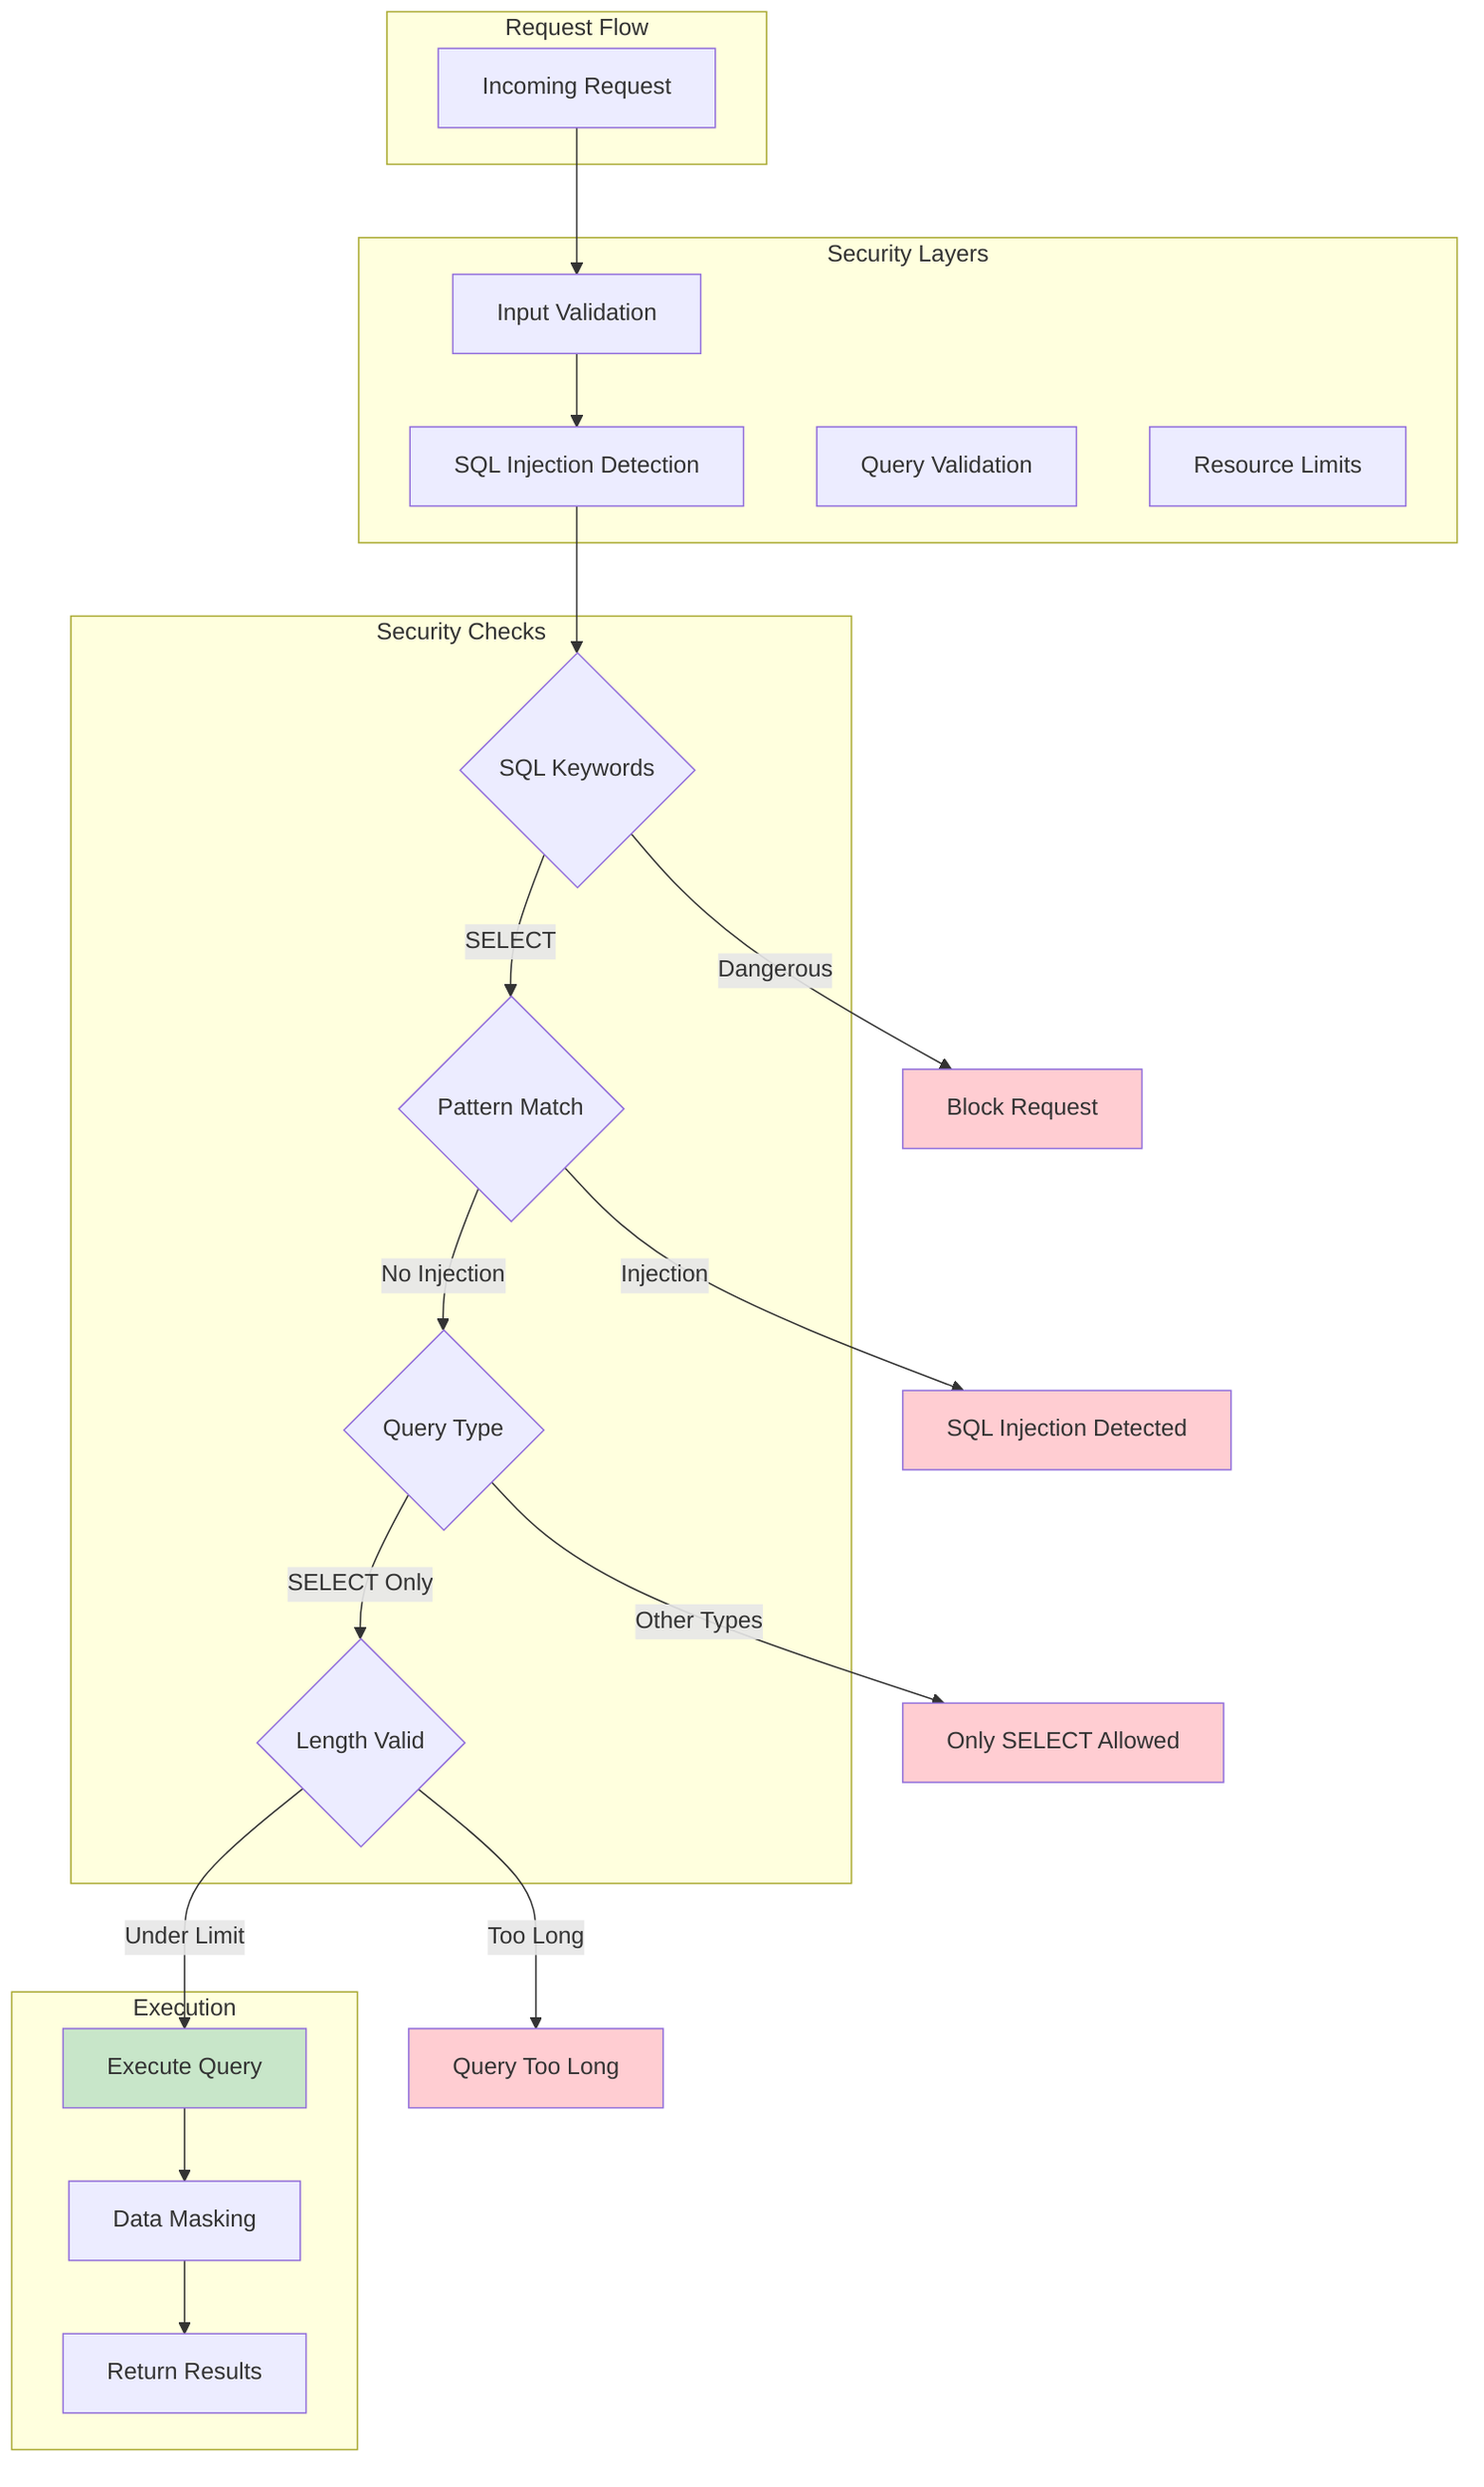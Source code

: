 graph TB
    subgraph "Request Flow"
        REQ[Incoming Request]
    end
    
    subgraph "Security Layers"
        L1[Input Validation]
        L2[SQL Injection Detection]
        L3[Query Validation]
        L4[Resource Limits]
    end
    
    subgraph "Security Checks"
        CHECK1{SQL Keywords}
        CHECK2{Pattern Match}
        CHECK3{Query Type}
        CHECK4{Length Valid}
    end
    
    subgraph "Execution"
        EXEC[Execute Query]
        MASK[Data Masking]
        RETURN[Return Results]
    end

    REQ --> L1
    L1 --> L2
    L2 --> CHECK1
    CHECK1 -->|SELECT| CHECK2
    CHECK1 -->|Dangerous| BLOCK1[Block Request]
    CHECK2 -->|No Injection| CHECK3
    CHECK2 -->|Injection| BLOCK2[SQL Injection Detected]
    CHECK3 -->|SELECT Only| CHECK4
    CHECK3 -->|Other Types| BLOCK3[Only SELECT Allowed]
    CHECK4 -->|Under Limit| EXEC
    CHECK4 -->|Too Long| BLOCK4[Query Too Long]
    EXEC --> MASK
    MASK --> RETURN

    style BLOCK1 fill:#ffcdd2
    style BLOCK2 fill:#ffcdd2
    style BLOCK3 fill:#ffcdd2
    style BLOCK4 fill:#ffcdd2
    style EXEC fill:#c8e6c9